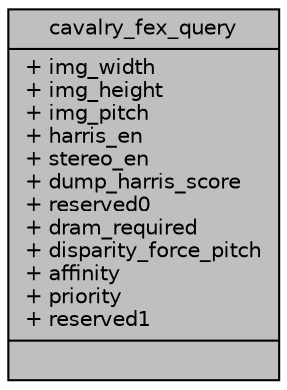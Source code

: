 digraph "cavalry_fex_query"
{
 // INTERACTIVE_SVG=YES
 // LATEX_PDF_SIZE
  bgcolor="transparent";
  edge [fontname="Helvetica",fontsize="10",labelfontname="Helvetica",labelfontsize="10"];
  node [fontname="Helvetica",fontsize="10",shape=record];
  Node1 [label="{cavalry_fex_query\n|+ img_width\l+ img_height\l+ img_pitch\l+ harris_en\l+ stereo_en\l+ dump_harris_score\l+ reserved0\l+ dram_required\l+ disparity_force_pitch\l+ affinity\l+ priority\l+ reserved1\l|}",height=0.2,width=0.4,color="black", fillcolor="grey75", style="filled", fontcolor="black",tooltip=" "];
}
